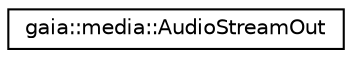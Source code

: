 digraph G
{
  edge [fontname="Helvetica",fontsize="10",labelfontname="Helvetica",labelfontsize="10"];
  node [fontname="Helvetica",fontsize="10",shape=record];
  rankdir=LR;
  Node1 [label="gaia::media::AudioStreamOut",height=0.2,width=0.4,color="black", fillcolor="white", style="filled",URL="$d4/d4d/classgaia_1_1media_1_1_audio_stream_out.html",tooltip="The AudioStreamOut class manages and plays a single audio resource for applications."];
}
